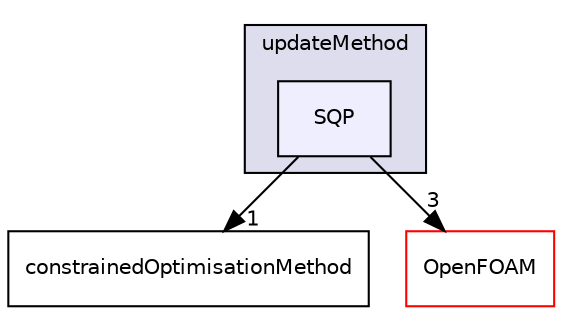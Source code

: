 digraph "src/optimisation/adjointOptimisation/adjoint/optimisation/updateMethod/SQP" {
  bgcolor=transparent;
  compound=true
  node [ fontsize="10", fontname="Helvetica"];
  edge [ labelfontsize="10", labelfontname="Helvetica"];
  subgraph clusterdir_442e213e33281933d117f57865442da6 {
    graph [ bgcolor="#ddddee", pencolor="black", label="updateMethod" fontname="Helvetica", fontsize="10", URL="dir_442e213e33281933d117f57865442da6.html"]
  dir_b159e4883c505692cc6ab5b74e8e9723 [shape=box, label="SQP", style="filled", fillcolor="#eeeeff", pencolor="black", URL="dir_b159e4883c505692cc6ab5b74e8e9723.html"];
  }
  dir_453be7ec68cc3d6cd46716a004e5a107 [shape=box label="constrainedOptimisationMethod" URL="dir_453be7ec68cc3d6cd46716a004e5a107.html"];
  dir_c5473ff19b20e6ec4dfe5c310b3778a8 [shape=box label="OpenFOAM" color="red" URL="dir_c5473ff19b20e6ec4dfe5c310b3778a8.html"];
  dir_b159e4883c505692cc6ab5b74e8e9723->dir_453be7ec68cc3d6cd46716a004e5a107 [headlabel="1", labeldistance=1.5 headhref="dir_002879_002875.html"];
  dir_b159e4883c505692cc6ab5b74e8e9723->dir_c5473ff19b20e6ec4dfe5c310b3778a8 [headlabel="3", labeldistance=1.5 headhref="dir_002879_002151.html"];
}
